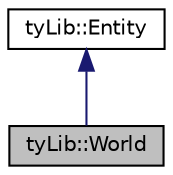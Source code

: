digraph "tyLib::World"
{
  edge [fontname="Helvetica",fontsize="10",labelfontname="Helvetica",labelfontsize="10"];
  node [fontname="Helvetica",fontsize="10",shape=record];
  Node1 [label="tyLib::World",height=0.2,width=0.4,color="black", fillcolor="grey75", style="filled", fontcolor="black"];
  Node2 -> Node1 [dir="back",color="midnightblue",fontsize="10",style="solid"];
  Node2 [label="tyLib::Entity",height=0.2,width=0.4,color="black", fillcolor="white", style="filled",URL="$classty_lib_1_1_entity.html",tooltip="Model representing an Entity, something that moves on the battle field. "];
}
